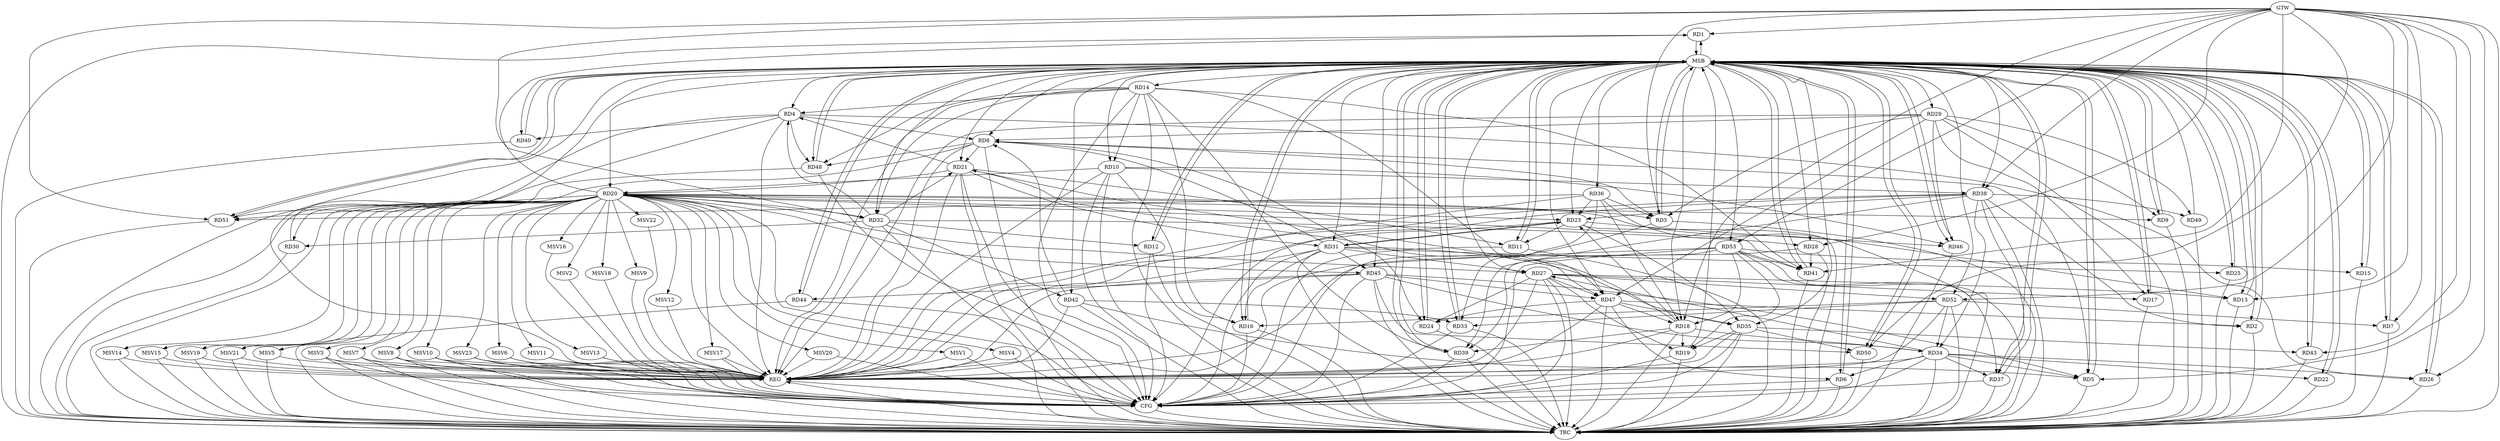 strict digraph G {
  RD1 [ label="RD1" ];
  RD2 [ label="RD2" ];
  RD3 [ label="RD3" ];
  RD4 [ label="RD4" ];
  RD5 [ label="RD5" ];
  RD6 [ label="RD6" ];
  RD7 [ label="RD7" ];
  RD8 [ label="RD8" ];
  RD9 [ label="RD9" ];
  RD10 [ label="RD10" ];
  RD11 [ label="RD11" ];
  RD12 [ label="RD12" ];
  RD13 [ label="RD13" ];
  RD14 [ label="RD14" ];
  RD15 [ label="RD15" ];
  RD16 [ label="RD16" ];
  RD17 [ label="RD17" ];
  RD18 [ label="RD18" ];
  RD19 [ label="RD19" ];
  RD20 [ label="RD20" ];
  RD21 [ label="RD21" ];
  RD22 [ label="RD22" ];
  RD23 [ label="RD23" ];
  RD24 [ label="RD24" ];
  RD25 [ label="RD25" ];
  RD26 [ label="RD26" ];
  RD27 [ label="RD27" ];
  RD28 [ label="RD28" ];
  RD29 [ label="RD29" ];
  RD30 [ label="RD30" ];
  RD31 [ label="RD31" ];
  RD32 [ label="RD32" ];
  RD33 [ label="RD33" ];
  RD34 [ label="RD34" ];
  RD35 [ label="RD35" ];
  RD36 [ label="RD36" ];
  RD37 [ label="RD37" ];
  RD38 [ label="RD38" ];
  RD39 [ label="RD39" ];
  RD40 [ label="RD40" ];
  RD41 [ label="RD41" ];
  RD42 [ label="RD42" ];
  RD43 [ label="RD43" ];
  RD44 [ label="RD44" ];
  RD45 [ label="RD45" ];
  RD46 [ label="RD46" ];
  RD47 [ label="RD47" ];
  RD48 [ label="RD48" ];
  RD49 [ label="RD49" ];
  RD50 [ label="RD50" ];
  RD51 [ label="RD51" ];
  RD52 [ label="RD52" ];
  RD53 [ label="RD53" ];
  GTW [ label="GTW" ];
  REG [ label="REG" ];
  MSB [ label="MSB" ];
  CFG [ label="CFG" ];
  TRC [ label="TRC" ];
  MSV1 [ label="MSV1" ];
  MSV2 [ label="MSV2" ];
  MSV3 [ label="MSV3" ];
  MSV4 [ label="MSV4" ];
  MSV5 [ label="MSV5" ];
  MSV6 [ label="MSV6" ];
  MSV7 [ label="MSV7" ];
  MSV8 [ label="MSV8" ];
  MSV9 [ label="MSV9" ];
  MSV10 [ label="MSV10" ];
  MSV11 [ label="MSV11" ];
  MSV12 [ label="MSV12" ];
  MSV13 [ label="MSV13" ];
  MSV14 [ label="MSV14" ];
  MSV15 [ label="MSV15" ];
  MSV16 [ label="MSV16" ];
  MSV17 [ label="MSV17" ];
  MSV18 [ label="MSV18" ];
  MSV19 [ label="MSV19" ];
  MSV20 [ label="MSV20" ];
  MSV21 [ label="MSV21" ];
  MSV22 [ label="MSV22" ];
  MSV23 [ label="MSV23" ];
  RD20 -> RD1;
  RD38 -> RD2;
  RD47 -> RD2;
  RD8 -> RD3;
  RD20 -> RD3;
  RD29 -> RD3;
  RD36 -> RD3;
  RD4 -> RD8;
  RD14 -> RD4;
  RD21 -> RD4;
  RD4 -> RD26;
  RD32 -> RD4;
  RD4 -> RD40;
  RD4 -> RD48;
  RD4 -> RD51;
  RD8 -> RD5;
  RD34 -> RD5;
  RD42 -> RD5;
  RD45 -> RD5;
  RD34 -> RD6;
  RD47 -> RD6;
  RD52 -> RD7;
  RD8 -> RD21;
  RD8 -> RD24;
  RD29 -> RD8;
  RD8 -> RD30;
  RD31 -> RD8;
  RD42 -> RD8;
  RD8 -> RD48;
  RD20 -> RD9;
  RD29 -> RD9;
  RD14 -> RD10;
  RD10 -> RD16;
  RD10 -> RD20;
  RD10 -> RD38;
  RD10 -> RD46;
  RD21 -> RD11;
  RD23 -> RD11;
  RD32 -> RD12;
  RD20 -> RD13;
  RD27 -> RD13;
  RD14 -> RD16;
  RD14 -> RD32;
  RD14 -> RD39;
  RD14 -> RD41;
  RD14 -> RD47;
  RD14 -> RD48;
  RD53 -> RD15;
  RD31 -> RD16;
  RD52 -> RD16;
  RD27 -> RD17;
  RD29 -> RD17;
  RD18 -> RD19;
  RD18 -> RD21;
  RD18 -> RD23;
  RD18 -> RD34;
  RD36 -> RD18;
  RD18 -> RD39;
  RD47 -> RD18;
  RD53 -> RD18;
  RD27 -> RD19;
  RD35 -> RD19;
  RD53 -> RD19;
  RD21 -> RD20;
  RD20 -> RD23;
  RD20 -> RD27;
  RD20 -> RD32;
  RD20 -> RD41;
  RD20 -> RD45;
  RD20 -> RD51;
  RD21 -> RD31;
  RD32 -> RD21;
  RD21 -> RD47;
  RD34 -> RD22;
  RD23 -> RD31;
  RD31 -> RD23;
  RD23 -> RD35;
  RD36 -> RD23;
  RD38 -> RD23;
  RD23 -> RD46;
  RD27 -> RD24;
  RD47 -> RD24;
  RD31 -> RD25;
  RD34 -> RD26;
  RD31 -> RD27;
  RD34 -> RD27;
  RD27 -> RD47;
  RD27 -> RD52;
  RD32 -> RD28;
  RD28 -> RD41;
  RD29 -> RD46;
  RD29 -> RD47;
  RD29 -> RD49;
  RD32 -> RD30;
  RD31 -> RD35;
  RD31 -> RD45;
  RD32 -> RD42;
  RD36 -> RD33;
  RD42 -> RD33;
  RD52 -> RD33;
  RD34 -> RD37;
  RD38 -> RD34;
  RD45 -> RD34;
  RD52 -> RD34;
  RD35 -> RD43;
  RD47 -> RD35;
  RD35 -> RD50;
  RD36 -> RD51;
  RD38 -> RD37;
  RD53 -> RD37;
  RD38 -> RD39;
  RD38 -> RD49;
  RD53 -> RD39;
  RD53 -> RD41;
  RD45 -> RD44;
  RD45 -> RD47;
  RD45 -> RD50;
  GTW -> RD1;
  GTW -> RD50;
  GTW -> RD53;
  GTW -> RD51;
  GTW -> RD13;
  GTW -> RD41;
  GTW -> RD43;
  GTW -> RD18;
  GTW -> RD32;
  GTW -> RD7;
  GTW -> RD3;
  GTW -> RD5;
  GTW -> RD52;
  GTW -> RD38;
  GTW -> RD26;
  GTW -> RD28;
  RD4 -> REG;
  RD8 -> REG;
  RD10 -> REG;
  RD14 -> REG;
  RD18 -> REG;
  RD20 -> REG;
  RD21 -> REG;
  RD23 -> REG;
  RD27 -> REG;
  RD28 -> REG;
  RD29 -> REG;
  RD31 -> REG;
  RD32 -> REG;
  RD34 -> REG;
  RD35 -> REG;
  RD36 -> REG;
  RD38 -> REG;
  RD42 -> REG;
  RD45 -> REG;
  RD47 -> REG;
  RD52 -> REG;
  RD53 -> REG;
  RD1 -> MSB;
  MSB -> RD20;
  MSB -> RD22;
  MSB -> RD35;
  MSB -> REG;
  RD2 -> MSB;
  MSB -> RD1;
  MSB -> RD7;
  MSB -> RD8;
  MSB -> RD15;
  RD3 -> MSB;
  MSB -> RD11;
  MSB -> RD13;
  MSB -> RD14;
  MSB -> RD25;
  MSB -> RD41;
  RD5 -> MSB;
  MSB -> RD4;
  MSB -> RD10;
  MSB -> RD33;
  MSB -> RD36;
  MSB -> RD40;
  RD6 -> MSB;
  MSB -> RD24;
  MSB -> RD44;
  RD7 -> MSB;
  MSB -> RD9;
  MSB -> RD29;
  MSB -> RD43;
  RD9 -> MSB;
  MSB -> RD46;
  MSB -> RD50;
  MSB -> RD53;
  RD11 -> MSB;
  MSB -> RD12;
  MSB -> RD23;
  MSB -> RD38;
  MSB -> RD51;
  RD12 -> MSB;
  MSB -> RD5;
  MSB -> RD18;
  MSB -> RD21;
  MSB -> RD42;
  MSB -> RD52;
  RD13 -> MSB;
  MSB -> RD48;
  RD15 -> MSB;
  MSB -> RD3;
  MSB -> RD17;
  MSB -> RD47;
  RD16 -> MSB;
  RD17 -> MSB;
  MSB -> RD26;
  MSB -> RD37;
  RD19 -> MSB;
  RD22 -> MSB;
  MSB -> RD2;
  MSB -> RD39;
  RD24 -> MSB;
  RD25 -> MSB;
  RD26 -> MSB;
  MSB -> RD6;
  MSB -> RD31;
  MSB -> RD32;
  RD30 -> MSB;
  MSB -> RD45;
  RD33 -> MSB;
  RD37 -> MSB;
  RD39 -> MSB;
  RD40 -> MSB;
  MSB -> RD27;
  MSB -> RD28;
  RD41 -> MSB;
  RD43 -> MSB;
  RD44 -> MSB;
  RD46 -> MSB;
  MSB -> RD16;
  RD48 -> MSB;
  RD49 -> MSB;
  RD50 -> MSB;
  RD51 -> MSB;
  RD19 -> CFG;
  RD45 -> CFG;
  RD11 -> CFG;
  RD20 -> CFG;
  RD38 -> CFG;
  RD48 -> CFG;
  RD35 -> CFG;
  RD53 -> CFG;
  RD12 -> CFG;
  RD44 -> CFG;
  RD27 -> CFG;
  RD14 -> CFG;
  RD39 -> CFG;
  RD10 -> CFG;
  RD21 -> CFG;
  RD3 -> CFG;
  RD33 -> CFG;
  RD31 -> CFG;
  RD6 -> CFG;
  RD37 -> CFG;
  RD34 -> CFG;
  RD16 -> CFG;
  REG -> CFG;
  RD1 -> TRC;
  RD2 -> TRC;
  RD3 -> TRC;
  RD4 -> TRC;
  RD5 -> TRC;
  RD6 -> TRC;
  RD7 -> TRC;
  RD8 -> TRC;
  RD9 -> TRC;
  RD10 -> TRC;
  RD11 -> TRC;
  RD12 -> TRC;
  RD13 -> TRC;
  RD14 -> TRC;
  RD15 -> TRC;
  RD16 -> TRC;
  RD17 -> TRC;
  RD18 -> TRC;
  RD19 -> TRC;
  RD20 -> TRC;
  RD21 -> TRC;
  RD22 -> TRC;
  RD23 -> TRC;
  RD24 -> TRC;
  RD25 -> TRC;
  RD26 -> TRC;
  RD27 -> TRC;
  RD28 -> TRC;
  RD29 -> TRC;
  RD30 -> TRC;
  RD31 -> TRC;
  RD32 -> TRC;
  RD33 -> TRC;
  RD34 -> TRC;
  RD35 -> TRC;
  RD36 -> TRC;
  RD37 -> TRC;
  RD38 -> TRC;
  RD39 -> TRC;
  RD40 -> TRC;
  RD41 -> TRC;
  RD42 -> TRC;
  RD43 -> TRC;
  RD44 -> TRC;
  RD45 -> TRC;
  RD46 -> TRC;
  RD47 -> TRC;
  RD48 -> TRC;
  RD49 -> TRC;
  RD50 -> TRC;
  RD51 -> TRC;
  RD52 -> TRC;
  RD53 -> TRC;
  GTW -> TRC;
  CFG -> TRC;
  TRC -> REG;
  RD20 -> MSV1;
  RD20 -> MSV2;
  MSV1 -> REG;
  MSV1 -> CFG;
  MSV2 -> REG;
  RD20 -> MSV3;
  RD20 -> MSV4;
  RD20 -> MSV5;
  RD20 -> MSV6;
  RD20 -> MSV7;
  MSV3 -> REG;
  MSV3 -> TRC;
  MSV3 -> CFG;
  MSV4 -> REG;
  MSV4 -> CFG;
  MSV5 -> REG;
  MSV5 -> TRC;
  MSV6 -> REG;
  MSV6 -> CFG;
  MSV7 -> REG;
  MSV7 -> TRC;
  MSV7 -> CFG;
  RD20 -> MSV8;
  MSV8 -> REG;
  MSV8 -> TRC;
  MSV8 -> CFG;
  RD20 -> MSV9;
  RD20 -> MSV10;
  RD20 -> MSV11;
  MSV9 -> REG;
  MSV10 -> REG;
  MSV10 -> TRC;
  MSV10 -> CFG;
  MSV11 -> REG;
  MSV11 -> CFG;
  RD20 -> MSV12;
  RD20 -> MSV13;
  MSV12 -> REG;
  MSV13 -> REG;
  MSV13 -> CFG;
  RD20 -> MSV14;
  RD20 -> MSV15;
  RD20 -> MSV16;
  MSV14 -> REG;
  MSV14 -> TRC;
  MSV15 -> REG;
  MSV15 -> TRC;
  MSV16 -> REG;
  RD20 -> MSV17;
  RD20 -> MSV18;
  MSV17 -> REG;
  MSV17 -> CFG;
  MSV18 -> REG;
  RD20 -> MSV19;
  MSV19 -> REG;
  MSV19 -> TRC;
  RD20 -> MSV20;
  MSV20 -> REG;
  MSV20 -> CFG;
  RD20 -> MSV21;
  RD20 -> MSV22;
  MSV21 -> REG;
  MSV21 -> TRC;
  MSV22 -> REG;
  RD20 -> MSV23;
  MSV23 -> REG;
  MSV23 -> TRC;
  MSV23 -> CFG;
}
